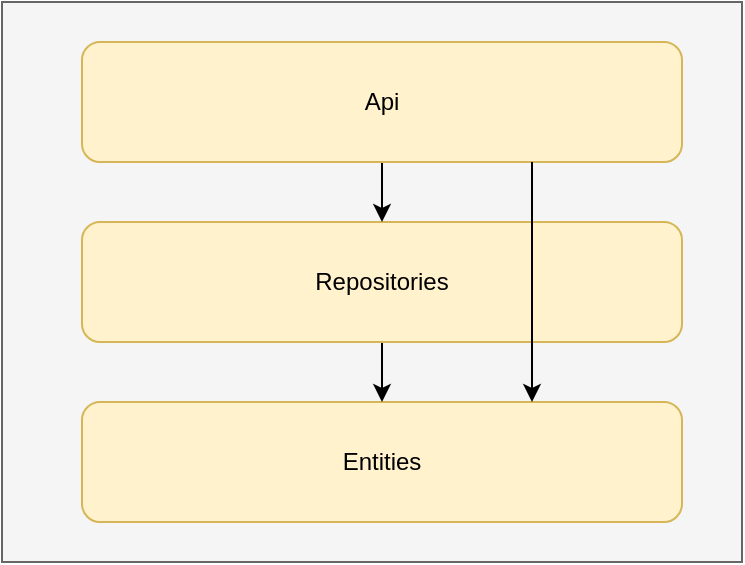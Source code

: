 <mxfile version="20.7.4" type="device"><diagram id="c6tESP3ZwwHRVYKqlb9c" name="Page-1"><mxGraphModel dx="875" dy="514" grid="1" gridSize="10" guides="1" tooltips="1" connect="1" arrows="1" fold="1" page="1" pageScale="1" pageWidth="850" pageHeight="1100" math="0" shadow="0"><root><mxCell id="0"/><mxCell id="1" parent="0"/><mxCell id="9DNr4lISPHIR1gbHQxVr-5" value="" style="rounded=0;whiteSpace=wrap;html=1;fillColor=#f5f5f5;fontColor=#333333;strokeColor=#666666;" vertex="1" parent="1"><mxGeometry x="220" y="170" width="370" height="280" as="geometry"/></mxCell><mxCell id="9DNr4lISPHIR1gbHQxVr-2" value="Entities" style="rounded=1;whiteSpace=wrap;html=1;fillColor=#fff2cc;strokeColor=#d6b656;" vertex="1" parent="1"><mxGeometry x="260" y="370" width="300" height="60" as="geometry"/></mxCell><mxCell id="9DNr4lISPHIR1gbHQxVr-6" value="" style="edgeStyle=orthogonalEdgeStyle;rounded=0;orthogonalLoop=1;jettySize=auto;html=1;" edge="1" parent="1" source="9DNr4lISPHIR1gbHQxVr-3" target="9DNr4lISPHIR1gbHQxVr-2"><mxGeometry relative="1" as="geometry"/></mxCell><mxCell id="9DNr4lISPHIR1gbHQxVr-3" value="Repositories" style="rounded=1;whiteSpace=wrap;html=1;fillColor=#fff2cc;strokeColor=#d6b656;" vertex="1" parent="1"><mxGeometry x="260" y="280" width="300" height="60" as="geometry"/></mxCell><mxCell id="9DNr4lISPHIR1gbHQxVr-7" value="" style="edgeStyle=orthogonalEdgeStyle;rounded=0;orthogonalLoop=1;jettySize=auto;html=1;" edge="1" parent="1" source="9DNr4lISPHIR1gbHQxVr-4" target="9DNr4lISPHIR1gbHQxVr-3"><mxGeometry relative="1" as="geometry"/></mxCell><mxCell id="9DNr4lISPHIR1gbHQxVr-4" value="Api" style="rounded=1;whiteSpace=wrap;html=1;fillColor=#fff2cc;strokeColor=#d6b656;" vertex="1" parent="1"><mxGeometry x="260" y="190" width="300" height="60" as="geometry"/></mxCell><mxCell id="9DNr4lISPHIR1gbHQxVr-8" value="" style="edgeStyle=orthogonalEdgeStyle;rounded=0;orthogonalLoop=1;jettySize=auto;html=1;entryX=0.75;entryY=0;entryDx=0;entryDy=0;exitX=0.75;exitY=1;exitDx=0;exitDy=0;" edge="1" parent="1" source="9DNr4lISPHIR1gbHQxVr-4" target="9DNr4lISPHIR1gbHQxVr-2"><mxGeometry relative="1" as="geometry"><mxPoint x="420" y="260" as="sourcePoint"/><mxPoint x="420" y="290" as="targetPoint"/></mxGeometry></mxCell></root></mxGraphModel></diagram></mxfile>